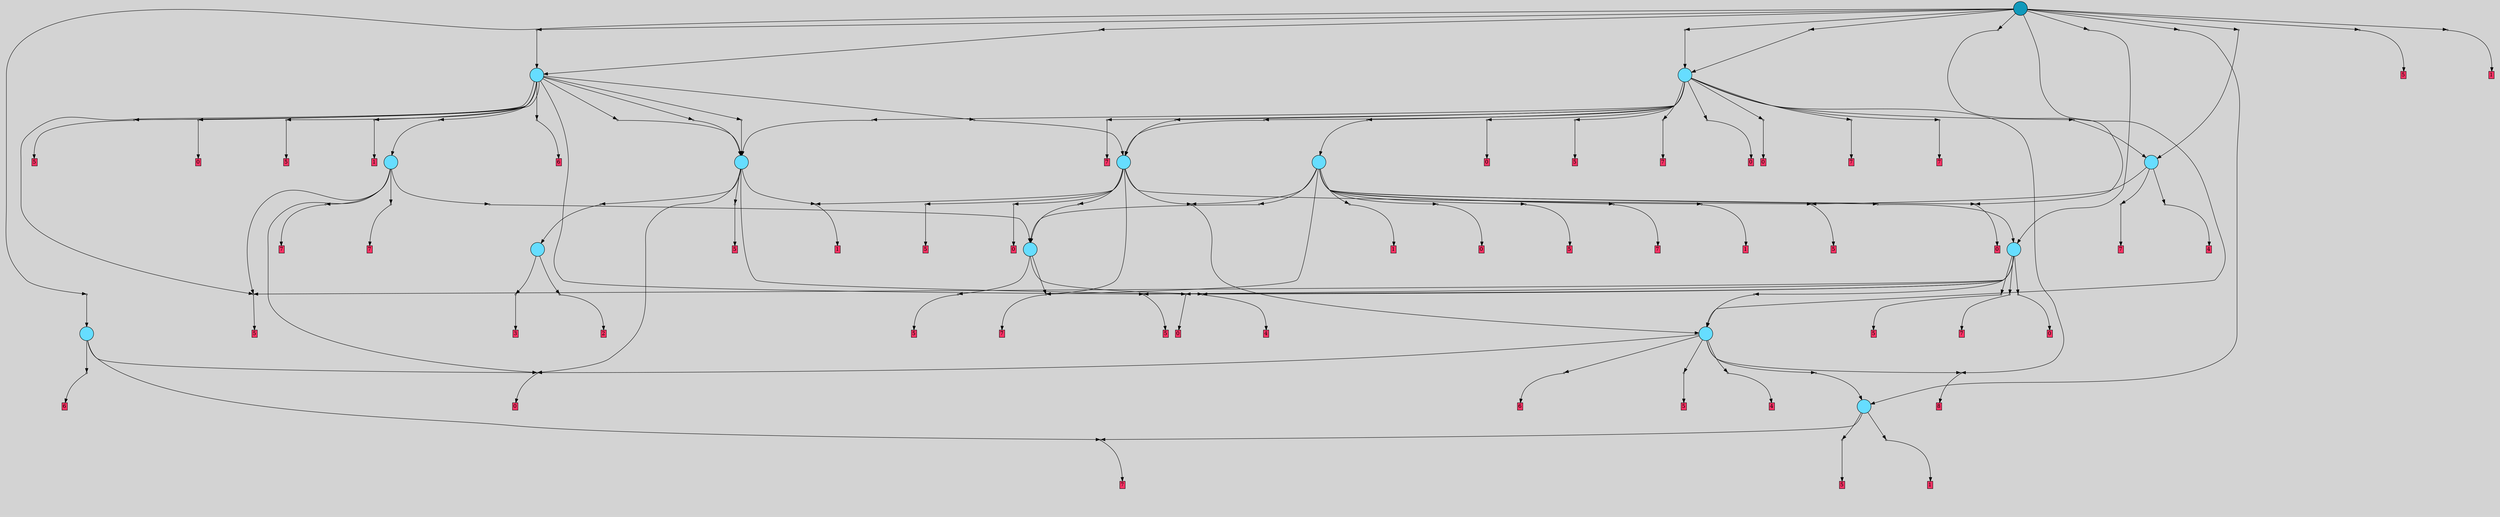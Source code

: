 // File exported with GEGELATI v1.3.1
// On the 2024-04-09 18:05:56
// With the File::TPGGraphDotExporter
digraph{
	graph[pad = "0.212, 0.055" bgcolor = lightgray]
	node[shape=circle style = filled label = ""]
		T2 [fillcolor="#66ddff"]
		T6 [fillcolor="#66ddff"]
		T16 [fillcolor="#66ddff"]
		T19 [fillcolor="#66ddff"]
		T21 [fillcolor="#66ddff"]
		T51 [fillcolor="#66ddff"]
		T73 [fillcolor="#66ddff"]
		T129 [fillcolor="#66ddff"]
		T139 [fillcolor="#66ddff"]
		T195 [fillcolor="#66ddff"]
		T297 [fillcolor="#66ddff"]
		T331 [fillcolor="#66ddff"]
		T439 [fillcolor="#66ddff"]
		T890 [fillcolor="#1199bb"]
		P20291 [fillcolor="#cccccc" shape=point] //
		I20291 [shape=box style=invis label="6|1&4|3#3|1#3|0#0|1&#92;n8|0&1|2#2|2#1|6#3|5&#92;n"]
		P20291 -> I20291[style=invis]
		A10241 [fillcolor="#ff3366" shape=box margin=0.03 width=0 height=0 label="2"]
		T2 -> P20291 -> A10241
		P20292 [fillcolor="#cccccc" shape=point] //
		I20292 [shape=box style=invis label="4|7&3|7#3|0#2|4#0|3&#92;n6|4&2|4#1|3#4|4#4|0&#92;n"]
		P20292 -> I20292[style=invis]
		A10242 [fillcolor="#ff3366" shape=box margin=0.03 width=0 height=0 label="3"]
		T2 -> P20292 -> A10242
		P20293 [fillcolor="#cccccc" shape=point] //
		I20293 [shape=box style=invis label="4|2&4|0#4|7#3|7#4|5&#92;n7|5&2|4#0|1#0|2#2|0&#92;n5|1&1|4#3|1#4|1#3|5&#92;n7|6&0|5#0|6#0|3#2|5&#92;n6|6&4|2#1|0#2|2#4|0&#92;n5|4&3|2#1|3#0|5#3|6&#92;n"]
		P20293 -> I20293[style=invis]
		A10243 [fillcolor="#ff3366" shape=box margin=0.03 width=0 height=0 label="6"]
		T6 -> P20293 -> A10243
		P20294 [fillcolor="#cccccc" shape=point] //
		I20294 [shape=box style=invis label="8|7&4|5#1|6#4|0#3|5&#92;n5|7&3|4#2|2#1|4#0|1&#92;n6|5&2|2#1|2#3|1#3|6&#92;n5|0&2|4#0|3#2|2#3|4&#92;n"]
		P20294 -> I20294[style=invis]
		A10244 [fillcolor="#ff3366" shape=box margin=0.03 width=0 height=0 label="7"]
		T6 -> P20294 -> A10244
		P20295 [fillcolor="#cccccc" shape=point] //
		I20295 [shape=box style=invis label="8|2&2|3#3|2#0|0#0|0&#92;n3|0&3|5#1|4#2|5#2|2&#92;n7|2&2|0#0|0#4|2#1|5&#92;n4|7&3|0#3|6#1|5#1|3&#92;n5|6&4|0#3|6#1|2#2|5&#92;n"]
		P20295 -> I20295[style=invis]
		A10245 [fillcolor="#ff3366" shape=box margin=0.03 width=0 height=0 label="0"]
		T6 -> P20295 -> A10245
		P20296 [fillcolor="#cccccc" shape=point] //
		I20296 [shape=box style=invis label="0|6&0|7#4|2#2|2#4|1&#92;n2|7&0|3#0|2#0|1#2|3&#92;n5|3&0|4#1|6#3|1#1|6&#92;n7|1&1|6#4|1#1|3#3|0&#92;n7|5&0|0#1|0#4|5#1|6&#92;n2|6&4|0#1|3#4|4#4|1&#92;n2|4&2|1#0|6#1|3#0|3&#92;n"]
		P20296 -> I20296[style=invis]
		A10246 [fillcolor="#ff3366" shape=box margin=0.03 width=0 height=0 label="4"]
		T16 -> P20296 -> A10246
		P20297 [fillcolor="#cccccc" shape=point] //
		I20297 [shape=box style=invis label="4|7&3|1#1|4#3|5#3|1&#92;n4|6&4|0#2|4#4|1#3|3&#92;n"]
		P20297 -> I20297[style=invis]
		A10247 [fillcolor="#ff3366" shape=box margin=0.03 width=0 height=0 label="5"]
		T16 -> P20297 -> A10247
		P20298 [fillcolor="#cccccc" shape=point] //
		I20298 [shape=box style=invis label="8|7&4|5#1|6#4|0#3|5&#92;n6|5&2|2#1|2#3|1#3|6&#92;n5|7&3|4#3|2#1|4#0|1&#92;n5|0&2|4#0|3#2|2#3|4&#92;n"]
		P20298 -> I20298[style=invis]
		A10248 [fillcolor="#ff3366" shape=box margin=0.03 width=0 height=0 label="7"]
		T16 -> P20298 -> A10248
		P20299 [fillcolor="#cccccc" shape=point] //
		I20299 [shape=box style=invis label="4|0&0|5#3|5#2|6#4|4&#92;n2|2&0|7#4|5#1|7#2|7&#92;n5|3&0|0#0|2#1|2#4|7&#92;n5|0&0|0#0|3#3|5#3|1&#92;n1|7&3|4#0|2#1|6#1|0&#92;n6|5&3|4#4|3#4|4#4|0&#92;n5|6&0|1#3|7#0|4#2|3&#92;n3|1&1|6#0|3#4|2#1|6&#92;n1|1&2|5#0|0#0|0#4|2&#92;n0|0&0|5#0|6#0|7#2|5&#92;n"]
		P20299 -> I20299[style=invis]
		A10249 [fillcolor="#ff3366" shape=box margin=0.03 width=0 height=0 label="1"]
		T19 -> P20299 -> A10249
		T19 -> P20294
		P20300 [fillcolor="#cccccc" shape=point] //
		I20300 [shape=box style=invis label="4|6&4|2#2|4#4|1#3|3&#92;n"]
		P20300 -> I20300[style=invis]
		A10250 [fillcolor="#ff3366" shape=box margin=0.03 width=0 height=0 label="5"]
		T19 -> P20300 -> A10250
		P20301 [fillcolor="#cccccc" shape=point] //
		I20301 [shape=box style=invis label="1|2&2|2#2|7#1|0#4|3&#92;n5|6&0|1#2|1#0|4#0|1&#92;n4|3&3|4#3|7#4|6#3|3&#92;n4|1&3|4#3|0#3|1#1|1&#92;n0|7&4|2#2|0#1|1#1|1&#92;n"]
		P20301 -> I20301[style=invis]
		A10251 [fillcolor="#ff3366" shape=box margin=0.03 width=0 height=0 label="0"]
		T21 -> P20301 -> A10251
		P20302 [fillcolor="#cccccc" shape=point] //
		I20302 [shape=box style=invis label="4|0&0|5#3|5#2|6#4|4&#92;n2|2&0|7#4|5#1|7#2|7&#92;n6|5&3|4#4|3#4|4#4|0&#92;n1|7&3|4#0|2#1|6#1|0&#92;n7|6&1|5#3|4#2|1#2|7&#92;n5|3&0|0#0|2#1|2#4|7&#92;n5|6&0|1#3|7#0|4#2|3&#92;n3|1&1|6#0|3#4|2#1|6&#92;n1|1&2|5#0|0#0|0#4|2&#92;n0|4&0|5#0|6#0|7#2|5&#92;n"]
		P20302 -> I20302[style=invis]
		A10252 [fillcolor="#ff3366" shape=box margin=0.03 width=0 height=0 label="1"]
		T21 -> P20302 -> A10252
		T21 -> P20295
		P20303 [fillcolor="#cccccc" shape=point] //
		I20303 [shape=box style=invis label="2|7&2|1#1|1#3|1#4|5&#92;n"]
		P20303 -> I20303[style=invis]
		A10253 [fillcolor="#ff3366" shape=box margin=0.03 width=0 height=0 label="5"]
		T21 -> P20303 -> A10253
		P20304 [fillcolor="#cccccc" shape=point] //
		I20304 [shape=box style=invis label="3|0&1|7#0|4#0|3#0|2&#92;n2|7&2|1#1|1#3|1#4|5&#92;n"]
		P20304 -> I20304[style=invis]
		T21 -> P20304 -> T2
		P20305 [fillcolor="#cccccc" shape=point] //
		I20305 [shape=box style=invis label="5|6&2|4#0|3#4|4#1|1&#92;n0|4&0|6#1|7#1|1#3|1&#92;n1|0&3|5#3|5#3|1#0|0&#92;n"]
		P20305 -> I20305[style=invis]
		A10254 [fillcolor="#ff3366" shape=box margin=0.03 width=0 height=0 label="5"]
		T51 -> P20305 -> A10254
		P20306 [fillcolor="#cccccc" shape=point] //
		I20306 [shape=box style=invis label="6|5&2|2#1|2#3|1#3|6&#92;n8|7&4|5#1|6#4|0#3|5&#92;n5|0&2|4#0|3#2|2#3|3&#92;n"]
		P20306 -> I20306[style=invis]
		A10255 [fillcolor="#ff3366" shape=box margin=0.03 width=0 height=0 label="7"]
		T51 -> P20306 -> A10255
		P20307 [fillcolor="#cccccc" shape=point] //
		I20307 [shape=box style=invis label="2|7&3|3#0|2#0|1#4|3&#92;n2|4&2|1#0|6#1|3#0|3&#92;n0|0&0|5#3|7#1|2#1|1&#92;n"]
		P20307 -> I20307[style=invis]
		A10256 [fillcolor="#ff3366" shape=box margin=0.03 width=0 height=0 label="4"]
		T51 -> P20307 -> A10256
		P20308 [fillcolor="#cccccc" shape=point] //
		I20308 [shape=box style=invis label="4|6&1|7#0|4#0|7#2|1&#92;n1|0&1|4#0|2#3|4#3|0&#92;n"]
		P20308 -> I20308[style=invis]
		A10257 [fillcolor="#ff3366" shape=box margin=0.03 width=0 height=0 label="8"]
		T73 -> P20308 -> A10257
		P20309 [fillcolor="#cccccc" shape=point] //
		I20309 [shape=box style=invis label="2|0&2|1#1|1#3|1#2|5&#92;n4|3&2|5#1|2#1|2#4|4&#92;n1|0&0|2#3|1#2|6#1|5&#92;n"]
		P20309 -> I20309[style=invis]
		A10258 [fillcolor="#ff3366" shape=box margin=0.03 width=0 height=0 label="5"]
		T73 -> P20309 -> A10258
		P20310 [fillcolor="#cccccc" shape=point] //
		I20310 [shape=box style=invis label="1|0&1|4#0|1#3|4#3|0&#92;n"]
		P20310 -> I20310[style=invis]
		T73 -> P20310 -> T19
		P20311 [fillcolor="#cccccc" shape=point] //
		I20311 [shape=box style=invis label="7|7&4|2#2|3#4|2#0|6&#92;n6|0&0|0#0|6#3|6#1|6&#92;n0|5&2|3#2|3#0|0#2|3&#92;n6|4&2|3#2|5#4|4#1|0&#92;n"]
		P20311 -> I20311[style=invis]
		A10259 [fillcolor="#ff3366" shape=box margin=0.03 width=0 height=0 label="4"]
		T73 -> P20311 -> A10259
		P20312 [fillcolor="#cccccc" shape=point] //
		I20312 [shape=box style=invis label="6|2&4|4#2|6#0|7#3|3&#92;n5|1&2|6#0|6#4|2#4|1&#92;n3|6&4|4#0|1#0|0#2|6&#92;n4|3&2|0#4|4#4|0#1|6&#92;n3|6&0|0#1|0#2|3#3|1&#92;n0|0&0|7#3|5#0|4#2|7&#92;n"]
		P20312 -> I20312[style=invis]
		A10260 [fillcolor="#ff3366" shape=box margin=0.03 width=0 height=0 label="6"]
		T73 -> P20312 -> A10260
		T73 -> P20295
		P20313 [fillcolor="#cccccc" shape=point] //
		I20313 [shape=box style=invis label="4|6&4|0#2|6#4|1#3|3&#92;n4|7&3|1#1|4#3|5#3|1&#92;n"]
		P20313 -> I20313[style=invis]
		A10261 [fillcolor="#ff3366" shape=box margin=0.03 width=0 height=0 label="5"]
		T129 -> P20313 -> A10261
		P20314 [fillcolor="#cccccc" shape=point] //
		I20314 [shape=box style=invis label="1|0&1|2#1|3#2|5#1|7&#92;n8|5&1|5#2|2#3|1#1|2&#92;n4|4&3|7#4|3#1|6#0|5&#92;n7|1&1|2#4|5#3|6#1|6&#92;n2|6&1|4#1|6#2|5#1|7&#92;n0|5&4|5#3|2#1|2#4|4&#92;n"]
		P20314 -> I20314[style=invis]
		T129 -> P20314 -> T51
		T129 -> P20295
		P20315 [fillcolor="#cccccc" shape=point] //
		I20315 [shape=box style=invis label="6|2&0|0#4|7#0|1#1|4&#92;n6|5&3|1#2|5#2|3#4|5&#92;n0|0&3|1#0|1#0|6#4|1&#92;n8|3&2|4#4|7#2|3#2|2&#92;n"]
		P20315 -> I20315[style=invis]
		A10262 [fillcolor="#ff3366" shape=box margin=0.03 width=0 height=0 label="7"]
		T129 -> P20315 -> A10262
		P20316 [fillcolor="#cccccc" shape=point] //
		I20316 [shape=box style=invis label="5|7&3|4#2|2#2|4#0|1&#92;n6|5&2|2#1|2#3|1#3|6&#92;n"]
		P20316 -> I20316[style=invis]
		A10263 [fillcolor="#ff3366" shape=box margin=0.03 width=0 height=0 label="7"]
		T129 -> P20316 -> A10263
		P20317 [fillcolor="#cccccc" shape=point] //
		I20317 [shape=box style=invis label="2|5&3|1#1|3#2|6#3|0&#92;n8|0&2|6#1|6#3|0#3|6&#92;n5|4&3|3#2|7#3|6#1|3&#92;n"]
		P20317 -> I20317[style=invis]
		T139 -> P20317 -> T73
		T139 -> P20307
		P20318 [fillcolor="#cccccc" shape=point] //
		I20318 [shape=box style=invis label="2|6&0|0#1|1#0|3#1|0&#92;n"]
		P20318 -> I20318[style=invis]
		A10264 [fillcolor="#ff3366" shape=box margin=0.03 width=0 height=0 label="5"]
		T139 -> P20318 -> A10264
		P20319 [fillcolor="#cccccc" shape=point] //
		I20319 [shape=box style=invis label="3|0&3|5#0|6#2|4#0|3&#92;n"]
		P20319 -> I20319[style=invis]
		A10265 [fillcolor="#ff3366" shape=box margin=0.03 width=0 height=0 label="5"]
		T139 -> P20319 -> A10265
		P20320 [fillcolor="#cccccc" shape=point] //
		I20320 [shape=box style=invis label="5|0&0|7#1|4#0|3#2|0&#92;n2|7&4|5#1|1#4|0#3|5&#92;n5|3&1|6#0|1#4|6#1|5&#92;n6|5&2|2#1|2#3|0#3|1&#92;n"]
		P20320 -> I20320[style=invis]
		A10266 [fillcolor="#ff3366" shape=box margin=0.03 width=0 height=0 label="7"]
		T139 -> P20320 -> A10266
		T139 -> P20301
		P20321 [fillcolor="#cccccc" shape=point] //
		I20321 [shape=box style=invis label="7|2&2|0#0|0#4|2#1|5&#92;n3|0&3|5#1|4#2|5#2|2&#92;n8|2&2|3#3|2#0|7#0|0&#92;n4|7&3|0#3|6#1|5#1|3&#92;n"]
		P20321 -> I20321[style=invis]
		A10267 [fillcolor="#ff3366" shape=box margin=0.03 width=0 height=0 label="0"]
		T139 -> P20321 -> A10267
		T139 -> P20313
		P20322 [fillcolor="#cccccc" shape=point] //
		I20322 [shape=box style=invis label="5|0&0|7#3|1#4|3#1|5&#92;n3|7&3|0#1|0#2|1#2|7&#92;n"]
		P20322 -> I20322[style=invis]
		A10268 [fillcolor="#ff3366" shape=box margin=0.03 width=0 height=0 label="5"]
		T195 -> P20322 -> A10268
		P20323 [fillcolor="#cccccc" shape=point] //
		I20323 [shape=box style=invis label="1|0&1|2#1|3#2|5#1|7&#92;n8|5&1|5#2|2#3|1#1|2&#92;n0|5&4|5#1|2#1|2#4|4&#92;n7|1&1|2#4|5#3|6#1|6&#92;n2|6&1|4#1|6#2|5#1|7&#92;n4|4&3|7#4|3#1|6#0|5&#92;n"]
		P20323 -> I20323[style=invis]
		T195 -> P20323 -> T51
		P20324 [fillcolor="#cccccc" shape=point] //
		I20324 [shape=box style=invis label="4|4&2|4#4|5#4|6#0|3&#92;n6|4&0|1#4|3#4|7#2|7&#92;n2|1&1|2#3|0#3|7#3|4&#92;n3|7&4|5#1|1#0|1#2|4&#92;n6|1&1|6#1|0#2|7#3|2&#92;n0|0&0|4#0|5#4|2#3|1&#92;n"]
		P20324 -> I20324[style=invis]
		A10269 [fillcolor="#ff3366" shape=box margin=0.03 width=0 height=0 label="0"]
		T195 -> P20324 -> A10269
		T195 -> P20302
		T195 -> P20297
		P20325 [fillcolor="#cccccc" shape=point] //
		I20325 [shape=box style=invis label="4|0&0|5#3|5#2|6#4|4&#92;n1|7&3|4#0|2#1|6#1|0&#92;n6|0&3|4#4|3#4|4#4|0&#92;n0|4&0|5#0|6#0|7#2|5&#92;n7|6&1|5#3|4#2|1#2|7&#92;n5|2&2|5#3|6#2|2#3|6&#92;n5|6&0|1#3|7#0|4#2|3&#92;n3|1&1|6#0|3#4|2#1|2&#92;n1|1&1|6#1|7#4|5#2|1&#92;n2|2&0|7#4|5#1|7#2|7&#92;n"]
		P20325 -> I20325[style=invis]
		T195 -> P20325 -> T73
		T195 -> P20306
		P20326 [fillcolor="#cccccc" shape=point] //
		I20326 [shape=box style=invis label="4|0&0|5#3|5#2|6#4|4&#92;n2|2&0|7#4|5#1|7#2|7&#92;n6|5&3|4#4|3#4|4#4|0&#92;n1|7&3|4#0|2#1|6#1|0&#92;n5|3&0|0#0|2#1|2#4|7&#92;n5|6&0|1#3|2#0|4#2|3&#92;n3|1&1|6#0|3#4|2#1|6&#92;n1|1&2|5#0|0#0|0#4|2&#92;n0|0&0|5#0|6#0|7#2|5&#92;n"]
		P20326 -> I20326[style=invis]
		A10270 [fillcolor="#ff3366" shape=box margin=0.03 width=0 height=0 label="1"]
		T297 -> P20326 -> A10270
		P20327 [fillcolor="#cccccc" shape=point] //
		I20327 [shape=box style=invis label="4|7&3|4#3|0#3|1#3|1&#92;n6|0&0|1#1|6#4|7#3|7&#92;n0|7&4|2#2|0#1|1#1|1&#92;n"]
		P20327 -> I20327[style=invis]
		A10271 [fillcolor="#ff3366" shape=box margin=0.03 width=0 height=0 label="0"]
		T297 -> P20327 -> A10271
		P20328 [fillcolor="#cccccc" shape=point] //
		I20328 [shape=box style=invis label="2|7&3|1#0|0#3|7#4|4&#92;n0|3&2|5#2|5#1|7#0|7&#92;n1|0&3|7#1|6#1|2#2|5&#92;n"]
		P20328 -> I20328[style=invis]
		A10272 [fillcolor="#ff3366" shape=box margin=0.03 width=0 height=0 label="5"]
		T297 -> P20328 -> A10272
		P20329 [fillcolor="#cccccc" shape=point] //
		I20329 [shape=box style=invis label="5|0&4|4#0|3#2|2#3|3&#92;n8|7&4|5#1|6#4|0#3|5&#92;n6|5&2|2#1|2#3|1#3|6&#92;n"]
		P20329 -> I20329[style=invis]
		A10273 [fillcolor="#ff3366" shape=box margin=0.03 width=0 height=0 label="7"]
		T297 -> P20329 -> A10273
		P20330 [fillcolor="#cccccc" shape=point] //
		I20330 [shape=box style=invis label="4|0&0|5#3|5#2|6#4|4&#92;n2|2&0|7#4|5#1|7#2|7&#92;n5|6&0|1#3|7#0|4#2|3&#92;n5|0&0|0#0|3#3|5#3|1&#92;n1|7&3|4#0|2#1|6#1|0&#92;n6|5&3|4#4|3#4|4#4|0&#92;n5|3&0|0#0|2#1|2#4|7&#92;n3|1&1|6#0|3#4|2#1|6&#92;n1|1&2|5#0|0#1|0#4|2&#92;n0|0&0|5#0|6#0|7#2|5&#92;n"]
		P20330 -> I20330[style=invis]
		A10274 [fillcolor="#ff3366" shape=box margin=0.03 width=0 height=0 label="1"]
		T297 -> P20330 -> A10274
		T297 -> P20325
		P20331 [fillcolor="#cccccc" shape=point] //
		I20331 [shape=box style=invis label="2|0&1|2#1|3#2|5#1|7&#92;n4|4&3|7#4|3#1|1#0|7&#92;n2|4&1|4#1|6#0|5#1|7&#92;n6|3&4|0#2|7#0|6#0|7&#92;n"]
		P20331 -> I20331[style=invis]
		T297 -> P20331 -> T51
		P20332 [fillcolor="#cccccc" shape=point] //
		I20332 [shape=box style=invis label="5|2&4|3#3|7#3|6#3|2&#92;n2|0&1|5#3|5#0|6#1|3&#92;n2|2&1|3#4|5#4|3#0|5&#92;n"]
		P20332 -> I20332[style=invis]
		T297 -> P20332 -> T139
		T297 -> P20306
		P20333 [fillcolor="#cccccc" shape=point] //
		I20333 [shape=box style=invis label="4|0&3|5#2|7#0|3#1|4&#92;n6|6&3|4#2|2#3|7#2|1&#92;n8|3&4|0#4|2#0|3#1|4&#92;n5|4&2|7#3|5#4|2#1|1&#92;n8|4&1|2#0|7#2|6#4|0&#92;n0|1&4|2#3|7#1|2#0|1&#92;n1|3&1|0#4|1#0|5#0|5&#92;n1|6&4|4#0|6#0|4#3|2&#92;n"]
		P20333 -> I20333[style=invis]
		A10275 [fillcolor="#ff3366" shape=box margin=0.03 width=0 height=0 label="0"]
		T297 -> P20333 -> A10275
		P20334 [fillcolor="#cccccc" shape=point] //
		I20334 [shape=box style=invis label="4|1&0|4#3|0#3|1#1|1&#92;n8|2&2|7#1|7#4|4#2|6&#92;n6|6&4|2#0|4#1|6#3|7&#92;n1|2&2|2#2|3#1|0#4|3&#92;n4|3&3|4#3|7#4|6#3|3&#92;n0|7&4|2#2|1#1|1#1|1&#92;n3|0&1|6#3|2#0|0#3|3&#92;n"]
		P20334 -> I20334[style=invis]
		A10276 [fillcolor="#ff3366" shape=box margin=0.03 width=0 height=0 label="0"]
		T331 -> P20334 -> A10276
		P20335 [fillcolor="#cccccc" shape=point] //
		I20335 [shape=box style=invis label="4|7&1|1#1|4#3|5#3|1&#92;n"]
		P20335 -> I20335[style=invis]
		A10277 [fillcolor="#ff3366" shape=box margin=0.03 width=0 height=0 label="5"]
		T331 -> P20335 -> A10277
		P20336 [fillcolor="#cccccc" shape=point] //
		I20336 [shape=box style=invis label="4|0&0|5#3|5#2|6#4|4&#92;n1|1&2|5#0|0#0|0#4|2&#92;n5|3&0|0#0|2#1|2#4|7&#92;n5|0&0|0#0|3#3|5#3|1&#92;n6|5&3|4#4|3#4|4#4|0&#92;n5|6&0|1#3|7#0|4#2|3&#92;n3|1&1|6#0|3#4|2#1|6&#92;n7|2&0|7#4|5#1|7#2|7&#92;n0|0&0|5#0|6#0|7#2|5&#92;n"]
		P20336 -> I20336[style=invis]
		A10278 [fillcolor="#ff3366" shape=box margin=0.03 width=0 height=0 label="1"]
		T331 -> P20336 -> A10278
		T331 -> P20319
		T331 -> P20313
		P20337 [fillcolor="#cccccc" shape=point] //
		I20337 [shape=box style=invis label="3|5&4|1#4|7#0|4#1|3&#92;n0|2&2|1#1|7#0|7#0|7&#92;n4|1&4|0#0|4#2|6#4|1&#92;n5|7&3|4#2|2#1|4#3|0&#92;n6|7&0|0#4|0#0|6#3|3&#92;n3|0&3|5#3|4#3|7#4|2&#92;n"]
		P20337 -> I20337[style=invis]
		T331 -> P20337 -> T21
		P20338 [fillcolor="#cccccc" shape=point] //
		I20338 [shape=box style=invis label="6|2&4|4#2|6#0|7#3|3&#92;n0|0&0|7#3|5#0|4#2|7&#92;n3|6&4|4#0|2#0|0#2|6&#92;n4|3&2|0#4|4#4|0#1|6&#92;n3|6&0|0#1|0#2|3#3|1&#92;n5|1&2|6#0|6#4|2#4|1&#92;n7|6&4|7#3|3#1|2#4|0&#92;n"]
		P20338 -> I20338[style=invis]
		A10279 [fillcolor="#ff3366" shape=box margin=0.03 width=0 height=0 label="6"]
		T331 -> P20338 -> A10279
		P20339 [fillcolor="#cccccc" shape=point] //
		I20339 [shape=box style=invis label="6|6&3|4#2|2#3|7#2|1&#92;n1|0&0|6#0|3#0|5#4|7&#92;n8|3&4|0#4|2#0|3#1|4&#92;n5|4&2|7#3|5#4|2#1|1&#92;n8|4&1|2#0|7#2|6#4|0&#92;n1|3&1|0#4|1#0|5#0|5&#92;n0|1&4|2#3|7#1|2#0|1&#92;n1|6&4|4#0|6#0|4#3|2&#92;n"]
		P20339 -> I20339[style=invis]
		T331 -> P20339 -> T195
		P20340 [fillcolor="#cccccc" shape=point] //
		I20340 [shape=box style=invis label="0|4&2|1#1|7#0|7#0|7&#92;n3|5&4|1#4|7#0|4#1|3&#92;n5|7&3|4#2|2#1|4#3|0&#92;n6|7&0|0#4|0#0|6#3|3&#92;n3|0&3|5#1|4#3|7#4|2&#92;n"]
		P20340 -> I20340[style=invis]
		T331 -> P20340 -> T21
		P20341 [fillcolor="#cccccc" shape=point] //
		I20341 [shape=box style=invis label="3|0&3|5#0|4#3|7#4|2&#92;n5|4&4|4#1|3#3|6#4|5&#92;n3|5&4|1#4|7#0|4#1|3&#92;n1|7&2|5#4|5#4|2#0|1&#92;n1|4&4|5#1|0#0|1#0|5&#92;n0|4&2|1#1|7#0|7#0|7&#92;n"]
		P20341 -> I20341[style=invis]
		T331 -> P20341 -> T21
		P20342 [fillcolor="#cccccc" shape=point] //
		I20342 [shape=box style=invis label="4|7&3|1#1|5#3|5#3|1&#92;n4|6&4|0#2|6#4|1#3|3&#92;n"]
		P20342 -> I20342[style=invis]
		A10280 [fillcolor="#ff3366" shape=box margin=0.03 width=0 height=0 label="5"]
		T331 -> P20342 -> A10280
		P20343 [fillcolor="#cccccc" shape=point] //
		I20343 [shape=box style=invis label="1|0&1|6#2|6#3|4#3|0&#92;n"]
		P20343 -> I20343[style=invis]
		T331 -> P20343 -> T129
		T331 -> P20342
		P20344 [fillcolor="#cccccc" shape=point] //
		I20344 [shape=box style=invis label="2|0&2|3#1|5#3|2#4|4&#92;n3|5&0|2#4|7#0|3#4|2&#92;n4|0&4|7#3|3#4|5#4|4&#92;n7|2&2|5#3|2#3|5#2|6&#92;n3|1&3|0#4|5#4|6#2|3&#92;n"]
		P20344 -> I20344[style=invis]
		T439 -> P20344 -> T297
		P20345 [fillcolor="#cccccc" shape=point] //
		I20345 [shape=box style=invis label="4|1&3|4#3|0#3|1#1|1&#92;n8|2&2|7#1|7#4|4#2|6&#92;n3|0&1|6#3|2#0|0#3|3&#92;n1|2&2|2#2|3#1|0#4|3&#92;n0|3&2|1#1|7#0|5#2|5&#92;n4|3&3|4#3|7#4|6#3|3&#92;n0|6&4|0#0|6#1|6#3|7&#92;n"]
		P20345 -> I20345[style=invis]
		A10281 [fillcolor="#ff3366" shape=box margin=0.03 width=0 height=0 label="0"]
		T439 -> P20345 -> A10281
		P20346 [fillcolor="#cccccc" shape=point] //
		I20346 [shape=box style=invis label="6|6&3|4#2|2#3|7#2|1&#92;n1|0&0|6#0|3#0|5#4|7&#92;n8|4&1|2#0|7#2|6#4|0&#92;n5|4&2|7#3|5#4|2#1|1&#92;n8|3&4|0#4|2#0|3#1|4&#92;n1|3&1|0#4|1#0|3#0|5&#92;n1|6&4|4#0|6#0|4#3|2&#92;n"]
		P20346 -> I20346[style=invis]
		T439 -> P20346 -> T195
		P20347 [fillcolor="#cccccc" shape=point] //
		I20347 [shape=box style=invis label="4|1&3|4#3|0#3|3#1|1&#92;n4|1&3|0#1|4#0|4#1|3&#92;n1|2&2|2#0|3#1|0#4|3&#92;n5|0&1|3#3|3#4|6#1|7&#92;n0|6&2|3#2|1#3|4#2|2&#92;n4|7&3|4#3|7#4|6#1|3&#92;n3|0&2|6#3|2#0|0#3|3&#92;n"]
		P20347 -> I20347[style=invis]
		T439 -> P20347 -> T16
		P20348 [fillcolor="#cccccc" shape=point] //
		I20348 [shape=box style=invis label="3|0&3|5#0|6#2|4#0|0&#92;n"]
		P20348 -> I20348[style=invis]
		A10282 [fillcolor="#ff3366" shape=box margin=0.03 width=0 height=0 label="5"]
		T439 -> P20348 -> A10282
		P20349 [fillcolor="#cccccc" shape=point] //
		I20349 [shape=box style=invis label="3|0&4|2#3|7#0|2#2|1&#92;n1|4&3|7#3|7#3|7#4|6&#92;n2|2&4|1#0|4#0|2#3|2&#92;n"]
		P20349 -> I20349[style=invis]
		A10283 [fillcolor="#ff3366" shape=box margin=0.03 width=0 height=0 label="7"]
		T439 -> P20349 -> A10283
		P20350 [fillcolor="#cccccc" shape=point] //
		I20350 [shape=box style=invis label="4|3&0|4#4|3#2|5#4|5&#92;n2|7&2|0#0|1#3|2#3|0&#92;n3|0&1|2#0|3#2|1#3|4&#92;n3|1&4|0#2|7#1|7#3|2&#92;n0|1&4|0#1|2#3|4#2|1&#92;n6|4&0|1#1|7#4|7#0|3&#92;n8|1&1|6#0|4#4|5#3|6&#92;n6|6&1|1#1|6#2|4#1|7&#92;n3|7&0|0#1|0#1|3#3|1&#92;n"]
		P20350 -> I20350[style=invis]
		T439 -> P20350 -> T21
		P20351 [fillcolor="#cccccc" shape=point] //
		I20351 [shape=box style=invis label="6|6&3|5#0|5#1|5#3|7&#92;n4|3&0|4#3|7#0|6#3|3&#92;n4|0&3|5#0|7#1|6#2|2&#92;n3|0&4|0#3|7#1|6#1|6&#92;n0|7&4|2#2|1#1|1#1|1&#92;n8|2&2|5#1|7#4|4#2|6&#92;n3|3&1|7#2|5#1|2#0|1&#92;n"]
		P20351 -> I20351[style=invis]
		A10284 [fillcolor="#ff3366" shape=box margin=0.03 width=0 height=0 label="0"]
		T439 -> P20351 -> A10284
		P20352 [fillcolor="#cccccc" shape=point] //
		I20352 [shape=box style=invis label="4|1&3|4#3|0#3|1#1|1&#92;n8|2&2|7#1|7#4|4#2|6&#92;n3|0&1|6#3|2#0|0#3|3&#92;n1|2&2|2#2|3#1|0#4|3&#92;n4|3&3|4#3|7#4|6#3|3&#92;n0|7&4|2#2|1#1|1#1|1&#92;n6|6&4|2#0|4#1|6#3|7&#92;n"]
		P20352 -> I20352[style=invis]
		A10285 [fillcolor="#ff3366" shape=box margin=0.03 width=0 height=0 label="0"]
		T439 -> P20352 -> A10285
		P20353 [fillcolor="#cccccc" shape=point] //
		I20353 [shape=box style=invis label="6|6&3|4#2|2#3|7#2|1&#92;n1|0&0|6#0|3#0|5#4|7&#92;n1|6&4|4#0|6#0|4#3|2&#92;n5|4&2|7#3|5#4|0#1|1&#92;n8|4&1|2#0|7#2|6#4|0&#92;n1|3&1|0#4|1#0|5#0|5&#92;n0|1&4|2#3|7#1|2#0|1&#92;n8|3&4|0#4|2#0|3#1|4&#92;n"]
		P20353 -> I20353[style=invis]
		T439 -> P20353 -> T195
		P20354 [fillcolor="#cccccc" shape=point] //
		I20354 [shape=box style=invis label="0|3&1|5#0|0#2|6#3|3&#92;n8|1&2|3#1|0#2|2#1|5&#92;n2|0&3|7#4|2#2|6#2|1&#92;n1|6&2|1#2|7#0|1#3|0&#92;n0|2&4|3#3|1#2|6#4|3&#92;n2|5&4|7#0|1#1|5#4|6&#92;n"]
		P20354 -> I20354[style=invis]
		A10286 [fillcolor="#ff3366" shape=box margin=0.03 width=0 height=0 label="7"]
		T439 -> P20354 -> A10286
		P20355 [fillcolor="#cccccc" shape=point] //
		I20355 [shape=box style=invis label="5|7&3|4#3|2#1|4#0|0&#92;n5|0&2|4#0|3#2|2#3|4&#92;n8|7&4|5#1|6#4|0#3|5&#92;n"]
		P20355 -> I20355[style=invis]
		A10287 [fillcolor="#ff3366" shape=box margin=0.03 width=0 height=0 label="7"]
		T439 -> P20355 -> A10287
		T439 -> P20308
		P20356 [fillcolor="#cccccc" shape=point] //
		I20356 [shape=box style=invis label="4|2&0|4#4|1#2|3#1|7&#92;n5|0&4|4#0|3#2|2#3|4&#92;n6|5&2|2#2|3#3|1#3|3&#92;n"]
		P20356 -> I20356[style=invis]
		A10288 [fillcolor="#ff3366" shape=box margin=0.03 width=0 height=0 label="7"]
		T439 -> P20356 -> A10288
		P20357 [fillcolor="#cccccc" shape=point] //
		I20357 [shape=box style=invis label="0|5&0|5#4|0#3|0#1|0&#92;n6|4&3|2#4|2#0|5#1|2&#92;n4|3&4|1#1|2#4|1#0|4&#92;n3|1&2|1#3|2#4|4#1|1&#92;n2|2&2|3#1|2#3|2#3|4&#92;n3|0&4|0#3|2#1|4#0|2&#92;n5|7&3|6#0|2#0|4#4|5&#92;n0|4&3|6#2|2#4|7#3|3&#92;n"]
		P20357 -> I20357[style=invis]
		T890 -> P20357 -> T331
		P20358 [fillcolor="#cccccc" shape=point] //
		I20358 [shape=box style=invis label="2|5&1|5#1|5#3|7#4|2&#92;n1|0&4|0#0|6#2|2#0|4&#92;n6|3&1|3#3|3#4|6#3|7&#92;n"]
		P20358 -> I20358[style=invis]
		T890 -> P20358 -> T331
		P20359 [fillcolor="#cccccc" shape=point] //
		I20359 [shape=box style=invis label="3|0&3|3#0|6#2|7#0|5&#92;n"]
		P20359 -> I20359[style=invis]
		T890 -> P20359 -> T439
		P20360 [fillcolor="#cccccc" shape=point] //
		I20360 [shape=box style=invis label="7|6&1|5#3|4#2|1#2|7&#92;n4|0&0|5#3|5#2|6#4|4&#92;n1|7&3|4#0|2#1|6#1|0&#92;n6|0&3|4#4|3#4|4#4|0&#92;n0|4&0|5#0|6#0|7#2|5&#92;n6|0&1|3#3|5#0|1#2|6&#92;n5|2&2|5#3|6#2|2#3|6&#92;n5|6&0|1#3|7#0|4#2|3&#92;n1|1&1|6#1|7#4|5#2|1&#92;n2|2&0|7#4|5#1|7#2|7&#92;n"]
		P20360 -> I20360[style=invis]
		T890 -> P20360 -> T73
		P20361 [fillcolor="#cccccc" shape=point] //
		I20361 [shape=box style=invis label="6|0&3|5#0|6#2|4#0|3&#92;n"]
		P20361 -> I20361[style=invis]
		A10289 [fillcolor="#ff3366" shape=box margin=0.03 width=0 height=0 label="5"]
		T890 -> P20361 -> A10289
		P20362 [fillcolor="#cccccc" shape=point] //
		I20362 [shape=box style=invis label="3|1&0|4#2|1#1|2#2|4&#92;n1|6&4|3#4|7#1|0#0|3&#92;n6|3&0|3#1|5#4|2#2|5&#92;n7|6&4|6#2|7#4|5#0|2&#92;n7|0&1|0#0|2#0|5#1|1&#92;n0|5&1|3#4|6#3|1#4|3&#92;n6|6&1|1#4|5#2|4#2|2&#92;n5|1&1|7#3|7#2|6#0|3&#92;n"]
		P20362 -> I20362[style=invis]
		T890 -> P20362 -> T6
		P20363 [fillcolor="#cccccc" shape=point] //
		I20363 [shape=box style=invis label="1|5&2|6#4|6#4|5#3|2&#92;n3|0&2|6#3|5#0|0#3|3&#92;n4|1&3|0#1|4#0|2#1|1&#92;n2|3&3|1#2|6#4|1#0|7&#92;n3|7&3|5#4|7#3|1#4|4&#92;n5|0&1|1#4|3#4|6#1|7&#92;n4|1&3|4#3|0#3|3#1|1&#92;n1|2&2|7#0|3#1|6#4|3&#92;n6|4&4|1#1|1#1|0#0|3&#92;n"]
		P20363 -> I20363[style=invis]
		T890 -> P20363 -> T16
		P20364 [fillcolor="#cccccc" shape=point] //
		I20364 [shape=box style=invis label="3|0&3|3#0|6#2|6#0|5&#92;n8|5&2|5#0|6#3|0#0|7&#92;n"]
		P20364 -> I20364[style=invis]
		T890 -> P20364 -> T439
		P20365 [fillcolor="#cccccc" shape=point] //
		I20365 [shape=box style=invis label="1|0&1|4#0|1#3|4#4|0&#92;n"]
		P20365 -> I20365[style=invis]
		T890 -> P20365 -> T19
		P20366 [fillcolor="#cccccc" shape=point] //
		I20366 [shape=box style=invis label="5|2&4|3#3|7#3|6#3|2&#92;n7|7&0|3#3|5#3|4#4|0&#92;n2|0&1|3#4|5#4|3#0|5&#92;n"]
		P20366 -> I20366[style=invis]
		T890 -> P20366 -> T139
		P20367 [fillcolor="#cccccc" shape=point] //
		I20367 [shape=box style=invis label="3|5&0|1#2|5#3|2#3|4&#92;n5|4&0|0#4|3#1|1#3|3&#92;n1|0&3|6#1|6#0|6#2|2&#92;n2|4&2|2#3|0#0|6#0|1&#92;n3|2&1|6#1|3#4|3#2|3&#92;n6|1&4|5#3|6#4|5#4|4&#92;n5|1&0|0#0|3#1|5#3|1&#92;n2|1&3|7#3|3#0|4#4|7&#92;n"]
		P20367 -> I20367[style=invis]
		A10290 [fillcolor="#ff3366" shape=box margin=0.03 width=0 height=0 label="1"]
		T890 -> P20367 -> A10290
		T890 -> P20333
		{ rank= same T890 }
}

